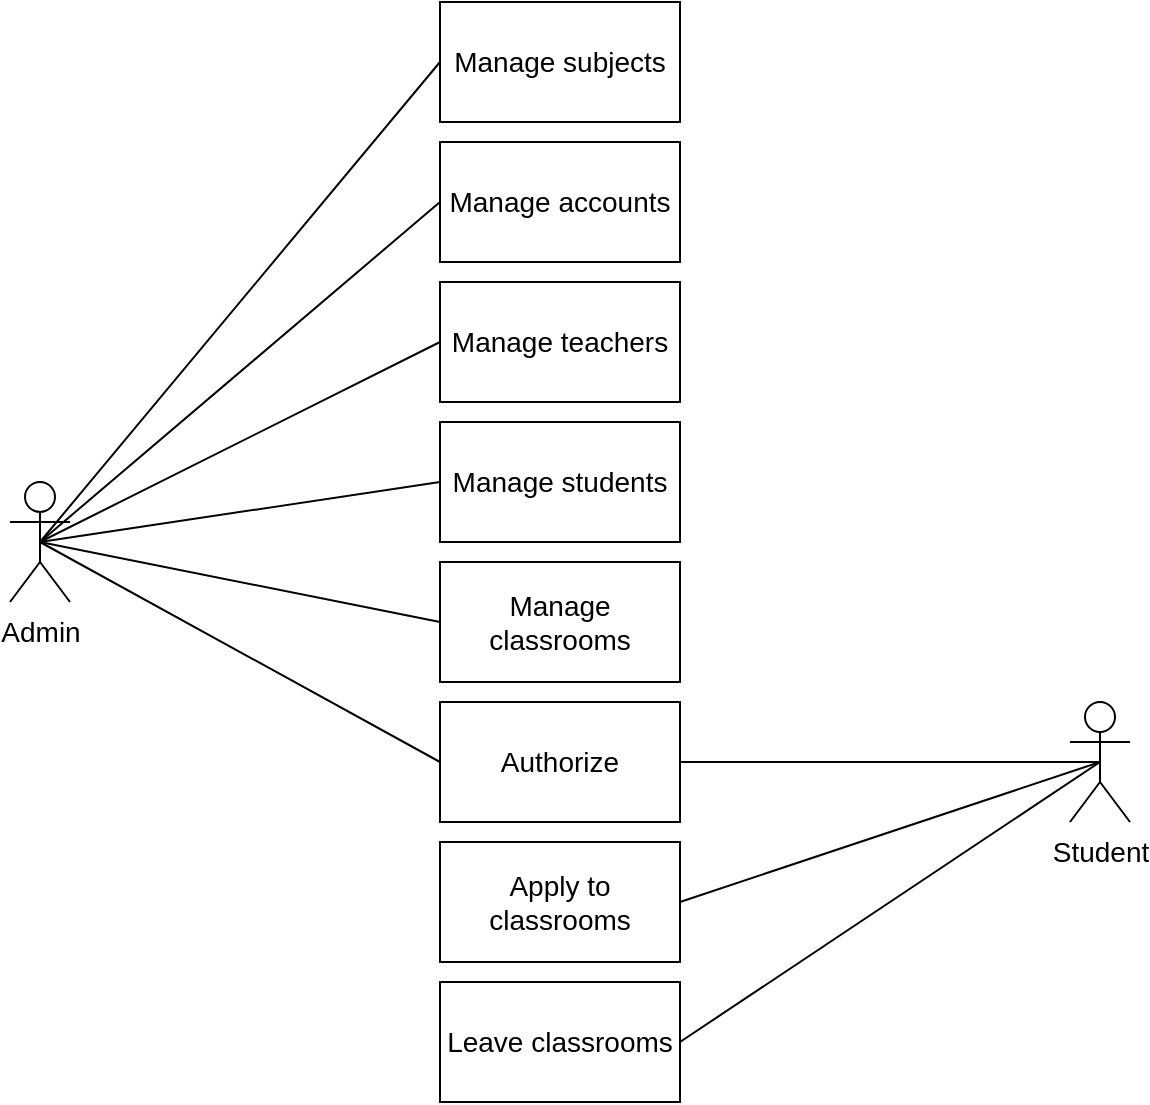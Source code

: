 <mxfile version="15.8.7" type="device" pages="2"><diagram id="AH7w5Aq96p9cUGyIJfoF" name="Usecase"><mxGraphModel dx="782" dy="531" grid="1" gridSize="10" guides="1" tooltips="1" connect="1" arrows="1" fold="1" page="1" pageScale="1" pageWidth="850" pageHeight="1100" math="0" shadow="0"><root><mxCell id="0"/><mxCell id="1" parent="0"/><mxCell id="EGFN7egGPJY34ub4a-sf-1" value="Authorize" style="rounded=0;whiteSpace=wrap;html=1;fontSize=14;" parent="1" vertex="1"><mxGeometry x="345" y="360" width="120" height="60" as="geometry"/></mxCell><mxCell id="EGFN7egGPJY34ub4a-sf-4" style="rounded=0;orthogonalLoop=1;jettySize=auto;html=1;exitX=0.5;exitY=0.5;exitDx=0;exitDy=0;exitPerimeter=0;entryX=0;entryY=0.5;entryDx=0;entryDy=0;endArrow=none;endFill=0;fontSize=14;" parent="1" source="EGFN7egGPJY34ub4a-sf-2" target="EGFN7egGPJY34ub4a-sf-1" edge="1"><mxGeometry relative="1" as="geometry"/></mxCell><mxCell id="EGFN7egGPJY34ub4a-sf-10" style="edgeStyle=none;rounded=0;orthogonalLoop=1;jettySize=auto;html=1;exitX=0.5;exitY=0.5;exitDx=0;exitDy=0;exitPerimeter=0;entryX=0;entryY=0.5;entryDx=0;entryDy=0;endArrow=none;endFill=0;fontSize=14;" parent="1" source="EGFN7egGPJY34ub4a-sf-2" target="EGFN7egGPJY34ub4a-sf-8" edge="1"><mxGeometry relative="1" as="geometry"/></mxCell><mxCell id="EGFN7egGPJY34ub4a-sf-13" style="edgeStyle=none;rounded=0;orthogonalLoop=1;jettySize=auto;html=1;exitX=0.5;exitY=0.5;exitDx=0;exitDy=0;exitPerimeter=0;entryX=0;entryY=0.5;entryDx=0;entryDy=0;endArrow=none;endFill=0;fontSize=14;" parent="1" source="EGFN7egGPJY34ub4a-sf-2" target="EGFN7egGPJY34ub4a-sf-12" edge="1"><mxGeometry relative="1" as="geometry"/></mxCell><mxCell id="EGFN7egGPJY34ub4a-sf-15" style="edgeStyle=none;rounded=0;orthogonalLoop=1;jettySize=auto;html=1;exitX=0.5;exitY=0.5;exitDx=0;exitDy=0;exitPerimeter=0;entryX=0;entryY=0.5;entryDx=0;entryDy=0;endArrow=none;endFill=0;fontSize=14;" parent="1" source="EGFN7egGPJY34ub4a-sf-2" target="EGFN7egGPJY34ub4a-sf-14" edge="1"><mxGeometry relative="1" as="geometry"/></mxCell><mxCell id="-o_s57AqPUKPqCdfIMqW-3" style="rounded=0;orthogonalLoop=1;jettySize=auto;html=1;exitX=0.5;exitY=0.5;exitDx=0;exitDy=0;exitPerimeter=0;entryX=0;entryY=0.5;entryDx=0;entryDy=0;endArrow=none;endFill=0;" edge="1" parent="1" source="EGFN7egGPJY34ub4a-sf-2" target="-o_s57AqPUKPqCdfIMqW-1"><mxGeometry relative="1" as="geometry"/></mxCell><mxCell id="-o_s57AqPUKPqCdfIMqW-4" style="edgeStyle=none;rounded=0;orthogonalLoop=1;jettySize=auto;html=1;exitX=0.5;exitY=0.5;exitDx=0;exitDy=0;exitPerimeter=0;entryX=0;entryY=0.5;entryDx=0;entryDy=0;endArrow=none;endFill=0;" edge="1" parent="1" source="EGFN7egGPJY34ub4a-sf-2" target="-o_s57AqPUKPqCdfIMqW-2"><mxGeometry relative="1" as="geometry"/></mxCell><mxCell id="EGFN7egGPJY34ub4a-sf-2" value="Admin" style="shape=umlActor;verticalLabelPosition=bottom;verticalAlign=top;html=1;outlineConnect=0;fontSize=14;" parent="1" vertex="1"><mxGeometry x="130" y="250" width="30" height="60" as="geometry"/></mxCell><mxCell id="EGFN7egGPJY34ub4a-sf-6" style="edgeStyle=none;rounded=0;orthogonalLoop=1;jettySize=auto;html=1;exitX=0.5;exitY=0.5;exitDx=0;exitDy=0;exitPerimeter=0;entryX=1;entryY=0.5;entryDx=0;entryDy=0;endArrow=none;endFill=0;fontSize=14;" parent="1" source="EGFN7egGPJY34ub4a-sf-3" target="EGFN7egGPJY34ub4a-sf-1" edge="1"><mxGeometry relative="1" as="geometry"/></mxCell><mxCell id="EGFN7egGPJY34ub4a-sf-11" style="edgeStyle=none;rounded=0;orthogonalLoop=1;jettySize=auto;html=1;exitX=0.5;exitY=0.5;exitDx=0;exitDy=0;exitPerimeter=0;entryX=1;entryY=0.5;entryDx=0;entryDy=0;endArrow=none;endFill=0;fontSize=14;" parent="1" source="EGFN7egGPJY34ub4a-sf-3" target="EGFN7egGPJY34ub4a-sf-9" edge="1"><mxGeometry relative="1" as="geometry"/></mxCell><mxCell id="EGFN7egGPJY34ub4a-sf-24" style="edgeStyle=none;rounded=0;orthogonalLoop=1;jettySize=auto;html=1;exitX=0.5;exitY=0.5;exitDx=0;exitDy=0;exitPerimeter=0;entryX=1;entryY=0.5;entryDx=0;entryDy=0;endArrow=none;endFill=0;fontSize=14;" parent="1" source="EGFN7egGPJY34ub4a-sf-3" target="EGFN7egGPJY34ub4a-sf-23" edge="1"><mxGeometry relative="1" as="geometry"/></mxCell><mxCell id="EGFN7egGPJY34ub4a-sf-3" value="Student" style="shape=umlActor;verticalLabelPosition=bottom;verticalAlign=top;html=1;outlineConnect=0;fontSize=14;" parent="1" vertex="1"><mxGeometry x="660" y="360" width="30" height="60" as="geometry"/></mxCell><mxCell id="EGFN7egGPJY34ub4a-sf-9" value="Apply to classrooms" style="rounded=0;whiteSpace=wrap;html=1;fontSize=14;" parent="1" vertex="1"><mxGeometry x="345" y="430" width="120" height="60" as="geometry"/></mxCell><mxCell id="EGFN7egGPJY34ub4a-sf-12" value="Manage accounts" style="rounded=0;whiteSpace=wrap;html=1;fontSize=14;" parent="1" vertex="1"><mxGeometry x="345" y="80" width="120" height="60" as="geometry"/></mxCell><mxCell id="EGFN7egGPJY34ub4a-sf-14" value="Manage subjects" style="rounded=0;whiteSpace=wrap;html=1;fontSize=14;" parent="1" vertex="1"><mxGeometry x="345" y="10" width="120" height="60" as="geometry"/></mxCell><mxCell id="EGFN7egGPJY34ub4a-sf-23" value="Leave classrooms" style="rounded=0;whiteSpace=wrap;html=1;fontSize=14;" parent="1" vertex="1"><mxGeometry x="345" y="500" width="120" height="60" as="geometry"/></mxCell><mxCell id="EGFN7egGPJY34ub4a-sf-8" value="Manage classrooms" style="rounded=0;whiteSpace=wrap;html=1;fontSize=14;" parent="1" vertex="1"><mxGeometry x="345" y="290" width="120" height="60" as="geometry"/></mxCell><mxCell id="-o_s57AqPUKPqCdfIMqW-1" value="Manage students" style="rounded=0;whiteSpace=wrap;html=1;fontSize=14;" vertex="1" parent="1"><mxGeometry x="345" y="220" width="120" height="60" as="geometry"/></mxCell><mxCell id="-o_s57AqPUKPqCdfIMqW-2" value="Manage teachers" style="rounded=0;whiteSpace=wrap;html=1;fontSize=14;" vertex="1" parent="1"><mxGeometry x="345" y="150" width="120" height="60" as="geometry"/></mxCell></root></mxGraphModel></diagram><diagram id="pPxAb15gJP4YLCrS3JAK" name="ERD"><mxGraphModel dx="782" dy="531" grid="1" gridSize="10" guides="1" tooltips="1" connect="1" arrows="1" fold="1" page="1" pageScale="1" pageWidth="850" pageHeight="1100" math="0" shadow="0"><root><mxCell id="498lmC8vUljL6oUzgPvH-0"/><mxCell id="498lmC8vUljL6oUzgPvH-1" parent="498lmC8vUljL6oUzgPvH-0"/><mxCell id="498lmC8vUljL6oUzgPvH-8" style="edgeStyle=orthogonalEdgeStyle;rounded=0;orthogonalLoop=1;jettySize=auto;html=1;exitX=1;exitY=0.5;exitDx=0;exitDy=0;entryX=0;entryY=0.5;entryDx=0;entryDy=0;endArrow=none;endFill=0;fontSize=14;" parent="498lmC8vUljL6oUzgPvH-1" source="498lmC8vUljL6oUzgPvH-21" target="498lmC8vUljL6oUzgPvH-3" edge="1"><mxGeometry relative="1" as="geometry"/></mxCell><mxCell id="498lmC8vUljL6oUzgPvH-17" style="edgeStyle=orthogonalEdgeStyle;rounded=0;orthogonalLoop=1;jettySize=auto;html=1;entryX=0.5;entryY=0;entryDx=0;entryDy=0;endArrow=none;endFill=0;exitX=0.5;exitY=1;exitDx=0;exitDy=0;fontSize=14;" parent="498lmC8vUljL6oUzgPvH-1" source="498lmC8vUljL6oUzgPvH-23" target="498lmC8vUljL6oUzgPvH-16" edge="1"><mxGeometry relative="1" as="geometry"><mxPoint x="250" y="180" as="sourcePoint"/></mxGeometry></mxCell><mxCell id="498lmC8vUljL6oUzgPvH-24" style="edgeStyle=orthogonalEdgeStyle;rounded=0;orthogonalLoop=1;jettySize=auto;html=1;exitX=0.5;exitY=1;exitDx=0;exitDy=0;entryX=0.5;entryY=0;entryDx=0;entryDy=0;endArrow=none;endFill=0;fontSize=14;" parent="498lmC8vUljL6oUzgPvH-1" source="498lmC8vUljL6oUzgPvH-2" target="498lmC8vUljL6oUzgPvH-23" edge="1"><mxGeometry relative="1" as="geometry"/></mxCell><mxCell id="498lmC8vUljL6oUzgPvH-2" value="Account" style="rounded=0;whiteSpace=wrap;html=1;fontSize=14;" parent="498lmC8vUljL6oUzgPvH-1" vertex="1"><mxGeometry x="200" y="50" width="120" height="60" as="geometry"/></mxCell><mxCell id="498lmC8vUljL6oUzgPvH-11" style="edgeStyle=orthogonalEdgeStyle;rounded=0;orthogonalLoop=1;jettySize=auto;html=1;exitX=0.5;exitY=1;exitDx=0;exitDy=0;entryX=0.5;entryY=0;entryDx=0;entryDy=0;endArrow=ERmany;endFill=0;fontSize=14;" parent="498lmC8vUljL6oUzgPvH-1" source="498lmC8vUljL6oUzgPvH-12" target="498lmC8vUljL6oUzgPvH-4" edge="1"><mxGeometry relative="1" as="geometry"/></mxCell><mxCell id="498lmC8vUljL6oUzgPvH-3" value="Student" style="rounded=0;whiteSpace=wrap;html=1;fontSize=14;" parent="498lmC8vUljL6oUzgPvH-1" vertex="1"><mxGeometry x="480" y="50" width="120" height="60" as="geometry"/></mxCell><mxCell id="498lmC8vUljL6oUzgPvH-4" value="Classroom" style="rounded=0;whiteSpace=wrap;html=1;fontSize=14;" parent="498lmC8vUljL6oUzgPvH-1" vertex="1"><mxGeometry x="480" y="430" width="120" height="60" as="geometry"/></mxCell><mxCell id="498lmC8vUljL6oUzgPvH-10" style="edgeStyle=orthogonalEdgeStyle;rounded=0;orthogonalLoop=1;jettySize=auto;html=1;endArrow=ERmany;endFill=0;entryX=0;entryY=0.5;entryDx=0;entryDy=0;exitX=1;exitY=0.5;exitDx=0;exitDy=0;fontSize=14;" parent="498lmC8vUljL6oUzgPvH-1" source="498lmC8vUljL6oUzgPvH-26" target="498lmC8vUljL6oUzgPvH-4" edge="1"><mxGeometry relative="1" as="geometry"><mxPoint x="380" y="480" as="sourcePoint"/><mxPoint x="460" y="460" as="targetPoint"/></mxGeometry></mxCell><mxCell id="498lmC8vUljL6oUzgPvH-27" style="edgeStyle=orthogonalEdgeStyle;rounded=0;orthogonalLoop=1;jettySize=auto;html=1;exitX=1;exitY=0.5;exitDx=0;exitDy=0;entryX=0;entryY=0.5;entryDx=0;entryDy=0;endArrow=none;endFill=0;fontSize=14;" parent="498lmC8vUljL6oUzgPvH-1" source="498lmC8vUljL6oUzgPvH-6" target="498lmC8vUljL6oUzgPvH-26" edge="1"><mxGeometry relative="1" as="geometry"/></mxCell><mxCell id="498lmC8vUljL6oUzgPvH-6" value="Subject" style="rounded=0;whiteSpace=wrap;html=1;fontSize=14;" parent="498lmC8vUljL6oUzgPvH-1" vertex="1"><mxGeometry x="200" y="430" width="120" height="60" as="geometry"/></mxCell><mxCell id="498lmC8vUljL6oUzgPvH-13" style="edgeStyle=orthogonalEdgeStyle;rounded=0;orthogonalLoop=1;jettySize=auto;html=1;exitX=0.5;exitY=0;exitDx=0;exitDy=0;entryX=0.5;entryY=1;entryDx=0;entryDy=0;endArrow=ERmany;endFill=0;fontSize=14;" parent="498lmC8vUljL6oUzgPvH-1" source="498lmC8vUljL6oUzgPvH-12" target="498lmC8vUljL6oUzgPvH-3" edge="1"><mxGeometry relative="1" as="geometry"/></mxCell><mxCell id="498lmC8vUljL6oUzgPvH-12" value="register" style="rhombus;whiteSpace=wrap;html=1;fontSize=14;" parent="498lmC8vUljL6oUzgPvH-1" vertex="1"><mxGeometry x="500" y="170" width="80" height="80" as="geometry"/></mxCell><mxCell id="498lmC8vUljL6oUzgPvH-18" style="edgeStyle=orthogonalEdgeStyle;rounded=0;orthogonalLoop=1;jettySize=auto;html=1;exitX=1;exitY=0.5;exitDx=0;exitDy=0;entryX=0.25;entryY=0;entryDx=0;entryDy=0;endArrow=ERmany;endFill=0;fontSize=14;" parent="498lmC8vUljL6oUzgPvH-1" source="498lmC8vUljL6oUzgPvH-19" target="498lmC8vUljL6oUzgPvH-4" edge="1"><mxGeometry relative="1" as="geometry"/></mxCell><mxCell id="498lmC8vUljL6oUzgPvH-20" style="edgeStyle=orthogonalEdgeStyle;rounded=0;orthogonalLoop=1;jettySize=auto;html=1;exitX=1;exitY=0.5;exitDx=0;exitDy=0;entryX=0;entryY=0.5;entryDx=0;entryDy=0;endArrow=none;endFill=0;fontSize=14;" parent="498lmC8vUljL6oUzgPvH-1" source="498lmC8vUljL6oUzgPvH-16" target="498lmC8vUljL6oUzgPvH-19" edge="1"><mxGeometry relative="1" as="geometry"/></mxCell><mxCell id="498lmC8vUljL6oUzgPvH-16" value="Teacher" style="rounded=0;whiteSpace=wrap;html=1;fontSize=14;" parent="498lmC8vUljL6oUzgPvH-1" vertex="1"><mxGeometry x="200" y="290" width="120" height="60" as="geometry"/></mxCell><mxCell id="498lmC8vUljL6oUzgPvH-19" value="onboard" style="rhombus;whiteSpace=wrap;html=1;fontSize=14;" parent="498lmC8vUljL6oUzgPvH-1" vertex="1"><mxGeometry x="360" y="280" width="80" height="80" as="geometry"/></mxCell><mxCell id="498lmC8vUljL6oUzgPvH-22" style="edgeStyle=orthogonalEdgeStyle;rounded=0;orthogonalLoop=1;jettySize=auto;html=1;exitX=0;exitY=0.5;exitDx=0;exitDy=0;entryX=1;entryY=0.5;entryDx=0;entryDy=0;endArrow=none;endFill=0;fontSize=14;" parent="498lmC8vUljL6oUzgPvH-1" source="498lmC8vUljL6oUzgPvH-21" target="498lmC8vUljL6oUzgPvH-2" edge="1"><mxGeometry relative="1" as="geometry"/></mxCell><mxCell id="498lmC8vUljL6oUzgPvH-21" value="assign" style="rhombus;whiteSpace=wrap;html=1;fontSize=14;" parent="498lmC8vUljL6oUzgPvH-1" vertex="1"><mxGeometry x="360" y="40" width="80" height="80" as="geometry"/></mxCell><mxCell id="498lmC8vUljL6oUzgPvH-23" value="assign" style="rhombus;whiteSpace=wrap;html=1;fontSize=14;" parent="498lmC8vUljL6oUzgPvH-1" vertex="1"><mxGeometry x="220" y="160" width="80" height="80" as="geometry"/></mxCell><mxCell id="498lmC8vUljL6oUzgPvH-26" value="belong to" style="rhombus;whiteSpace=wrap;html=1;fontSize=14;" parent="498lmC8vUljL6oUzgPvH-1" vertex="1"><mxGeometry x="360" y="420" width="80" height="80" as="geometry"/></mxCell></root></mxGraphModel></diagram></mxfile>